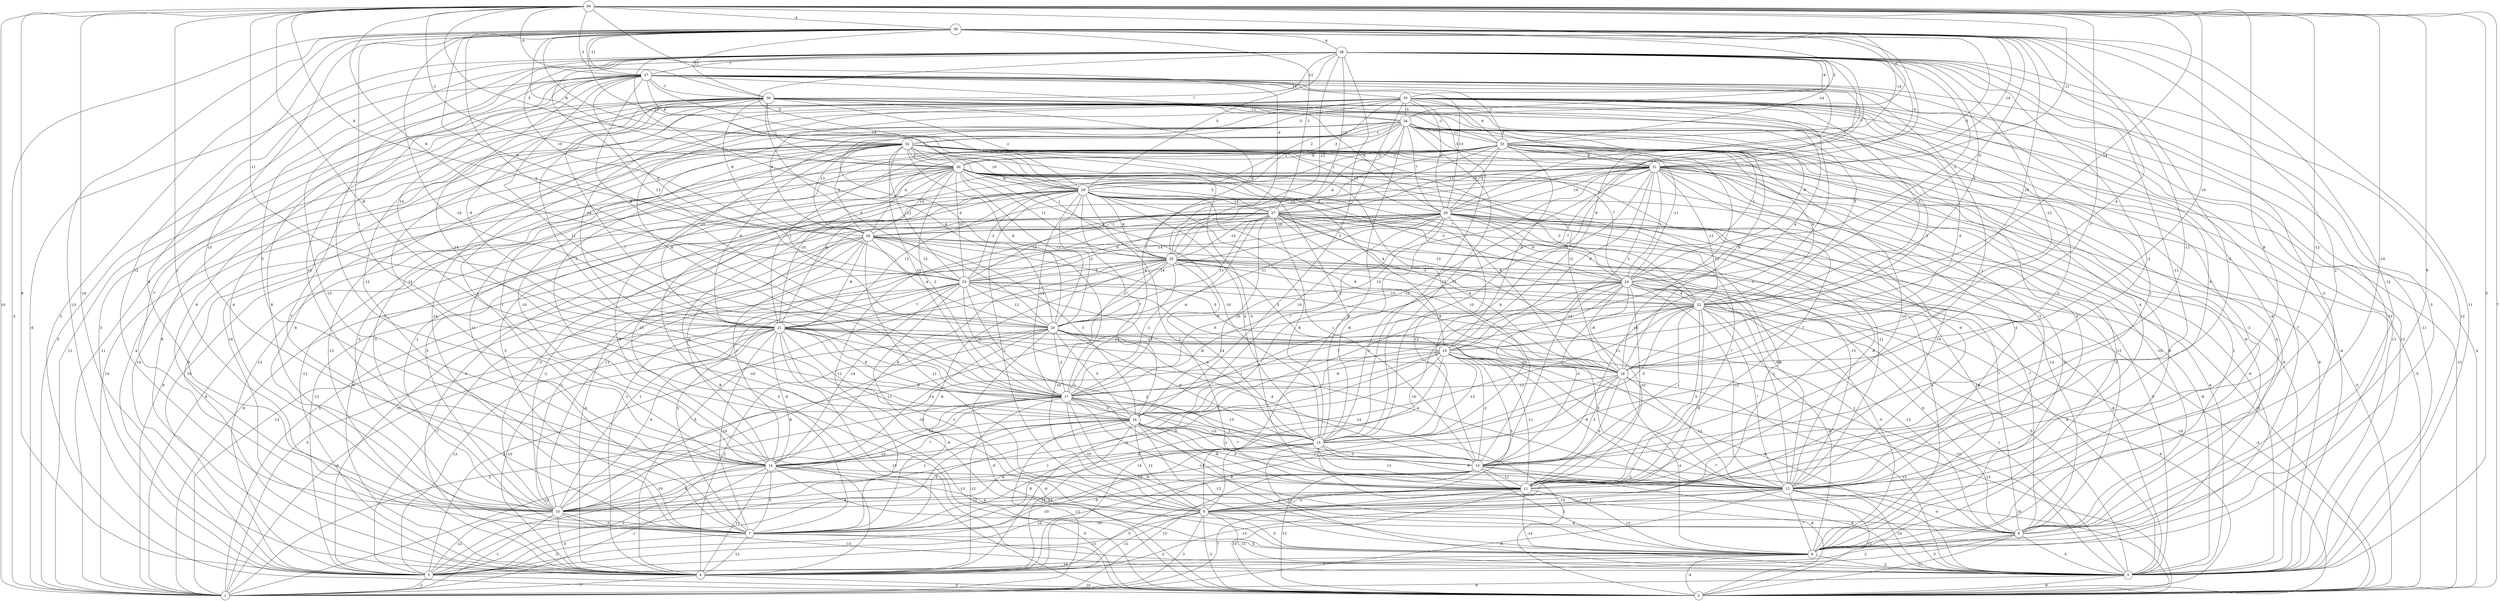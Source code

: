 graph { 
	 fontname="Helvetica,Arial,sans-serif" 
	 node [shape = circle]; 
	 40 -- 1 [label = "10"];
	 40 -- 2 [label = "7"];
	 40 -- 3 [label = "5"];
	 40 -- 4 [label = "-14"];
	 40 -- 5 [label = "9"];
	 40 -- 7 [label = "1"];
	 40 -- 8 [label = "9"];
	 40 -- 9 [label = "-14"];
	 40 -- 11 [label = "8"];
	 40 -- 12 [label = "-12"];
	 40 -- 15 [label = "-7"];
	 40 -- 17 [label = "-8"];
	 40 -- 18 [label = "10"];
	 40 -- 21 [label = "-11"];
	 40 -- 22 [label = "14"];
	 40 -- 23 [label = "8"];
	 40 -- 25 [label = "-4"];
	 40 -- 26 [label = "8"];
	 40 -- 29 [label = "5"];
	 40 -- 30 [label = "-1"];
	 40 -- 31 [label = "-11"];
	 40 -- 34 [label = "6"];
	 40 -- 36 [label = "3"];
	 40 -- 37 [label = "-5"];
	 40 -- 39 [label = "-4"];
	 39 -- 1 [label = "-3"];
	 39 -- 2 [label = "3"];
	 39 -- 3 [label = "11"];
	 39 -- 5 [label = "-13"];
	 39 -- 8 [label = "12"];
	 39 -- 9 [label = "2"];
	 39 -- 10 [label = "12"];
	 39 -- 11 [label = "-2"];
	 39 -- 13 [label = "-11"];
	 39 -- 14 [label = "13"];
	 39 -- 15 [label = "-7"];
	 39 -- 16 [label = "1"];
	 39 -- 17 [label = "-10"];
	 39 -- 18 [label = "-4"];
	 39 -- 19 [label = "10"];
	 39 -- 20 [label = "-2"];
	 39 -- 23 [label = "-3"];
	 39 -- 24 [label = "-5"];
	 39 -- 27 [label = "-1"];
	 39 -- 28 [label = "-3"];
	 39 -- 29 [label = "13"];
	 39 -- 30 [label = "-8"];
	 39 -- 31 [label = "-14"];
	 39 -- 32 [label = "-7"];
	 39 -- 33 [label = "-14"];
	 39 -- 34 [label = "2"];
	 39 -- 36 [label = "11"];
	 39 -- 37 [label = "-11"];
	 39 -- 38 [label = "-4"];
	 38 -- 1 [label = "-6"];
	 38 -- 3 [label = "12"];
	 38 -- 4 [label = "-3"];
	 38 -- 6 [label = "3"];
	 38 -- 7 [label = "-13"];
	 38 -- 8 [label = "-3"];
	 38 -- 10 [label = "9"];
	 38 -- 11 [label = "-11"];
	 38 -- 13 [label = "-2"];
	 38 -- 14 [label = "5"];
	 38 -- 15 [label = "10"];
	 38 -- 16 [label = "3"];
	 38 -- 17 [label = "4"];
	 38 -- 18 [label = "-12"];
	 38 -- 20 [label = "13"];
	 38 -- 22 [label = "5"];
	 38 -- 24 [label = "-5"];
	 38 -- 25 [label = "-12"];
	 38 -- 26 [label = "10"];
	 38 -- 27 [label = "-12"];
	 38 -- 28 [label = "1"];
	 38 -- 29 [label = "5"];
	 38 -- 30 [label = "-5"];
	 38 -- 31 [label = "-5"];
	 38 -- 33 [label = "-14"];
	 38 -- 35 [label = "-9"];
	 38 -- 36 [label = "-12"];
	 38 -- 37 [label = "7"];
	 37 -- 1 [label = "5"];
	 37 -- 3 [label = "-11"];
	 37 -- 5 [label = "3"];
	 37 -- 6 [label = "-13"];
	 37 -- 7 [label = "8"];
	 37 -- 10 [label = "-7"];
	 37 -- 12 [label = "-5"];
	 37 -- 13 [label = "-1"];
	 37 -- 14 [label = "13"];
	 37 -- 16 [label = "14"];
	 37 -- 17 [label = "11"];
	 37 -- 19 [label = "8"];
	 37 -- 20 [label = "8"];
	 37 -- 21 [label = "14"];
	 37 -- 23 [label = "-4"];
	 37 -- 28 [label = "13"];
	 37 -- 29 [label = "13"];
	 37 -- 31 [label = "-7"];
	 37 -- 32 [label = "6"];
	 37 -- 33 [label = "-1"];
	 37 -- 34 [label = "7"];
	 37 -- 35 [label = "-14"];
	 37 -- 36 [label = "-7"];
	 36 -- 1 [label = "11"];
	 36 -- 3 [label = "11"];
	 36 -- 4 [label = "8"];
	 36 -- 6 [label = "-3"];
	 36 -- 7 [label = "7"];
	 36 -- 10 [label = "-8"];
	 36 -- 11 [label = "-2"];
	 36 -- 14 [label = "-12"];
	 36 -- 16 [label = "5"];
	 36 -- 17 [label = "-7"];
	 36 -- 18 [label = "2"];
	 36 -- 20 [label = "-5"];
	 36 -- 21 [label = "-9"];
	 36 -- 22 [label = "5"];
	 36 -- 24 [label = "-9"];
	 36 -- 25 [label = "-9"];
	 36 -- 26 [label = "-8"];
	 36 -- 28 [label = "5"];
	 36 -- 29 [label = "-1"];
	 36 -- 30 [label = "1"];
	 36 -- 31 [label = "-5"];
	 36 -- 33 [label = "-1"];
	 36 -- 34 [label = "-12"];
	 35 -- 1 [label = "11"];
	 35 -- 2 [label = "4"];
	 35 -- 3 [label = "12"];
	 35 -- 4 [label = "10"];
	 35 -- 6 [label = "-7"];
	 35 -- 7 [label = "-14"];
	 35 -- 8 [label = "-8"];
	 35 -- 10 [label = "-4"];
	 35 -- 11 [label = "1"];
	 35 -- 13 [label = "3"];
	 35 -- 14 [label = "14"];
	 35 -- 15 [label = "7"];
	 35 -- 17 [label = "6"];
	 35 -- 18 [label = "-5"];
	 35 -- 19 [label = "4"];
	 35 -- 20 [label = "6"];
	 35 -- 21 [label = "-14"];
	 35 -- 22 [label = "-3"];
	 35 -- 26 [label = "9"];
	 35 -- 27 [label = "-2"];
	 35 -- 28 [label = "8"];
	 35 -- 29 [label = "2"];
	 35 -- 32 [label = "-3"];
	 35 -- 33 [label = "9"];
	 35 -- 34 [label = "-5"];
	 34 -- 2 [label = "-13"];
	 34 -- 3 [label = "-4"];
	 34 -- 4 [label = "-12"];
	 34 -- 5 [label = "-4"];
	 34 -- 6 [label = "4"];
	 34 -- 7 [label = "11"];
	 34 -- 9 [label = "8"];
	 34 -- 12 [label = "4"];
	 34 -- 14 [label = "1"];
	 34 -- 15 [label = "-11"];
	 34 -- 18 [label = "8"];
	 34 -- 21 [label = "-10"];
	 34 -- 24 [label = "-1"];
	 34 -- 25 [label = "-4"];
	 34 -- 26 [label = "13"];
	 34 -- 28 [label = "7"];
	 34 -- 29 [label = "1"];
	 34 -- 30 [label = "-3"];
	 34 -- 31 [label = "3"];
	 34 -- 32 [label = "1"];
	 34 -- 33 [label = "11"];
	 33 -- 2 [label = "-5"];
	 33 -- 3 [label = "8"];
	 33 -- 5 [label = "13"];
	 33 -- 6 [label = "1"];
	 33 -- 7 [label = "-9"];
	 33 -- 8 [label = "-6"];
	 33 -- 11 [label = "-10"];
	 33 -- 12 [label = "5"];
	 33 -- 14 [label = "-10"];
	 33 -- 17 [label = "-4"];
	 33 -- 18 [label = "13"];
	 33 -- 19 [label = "-5"];
	 33 -- 21 [label = "1"];
	 33 -- 22 [label = "6"];
	 33 -- 24 [label = "-11"];
	 33 -- 25 [label = "-3"];
	 33 -- 26 [label = "4"];
	 33 -- 27 [label = "13"];
	 33 -- 28 [label = "-5"];
	 33 -- 29 [label = "-1"];
	 33 -- 30 [label = "-9"];
	 33 -- 31 [label = "6"];
	 32 -- 1 [label = "14"];
	 32 -- 2 [label = "-10"];
	 32 -- 3 [label = "-8"];
	 32 -- 4 [label = "9"];
	 32 -- 5 [label = "14"];
	 32 -- 6 [label = "6"];
	 32 -- 7 [label = "-5"];
	 32 -- 10 [label = "-6"];
	 32 -- 11 [label = "-5"];
	 32 -- 12 [label = "3"];
	 32 -- 13 [label = "10"];
	 32 -- 14 [label = "1"];
	 32 -- 15 [label = "-3"];
	 32 -- 17 [label = "10"];
	 32 -- 18 [label = "12"];
	 32 -- 20 [label = "8"];
	 32 -- 21 [label = "9"];
	 32 -- 23 [label = "-12"];
	 32 -- 24 [label = "7"];
	 32 -- 25 [label = "1"];
	 32 -- 26 [label = "2"];
	 32 -- 28 [label = "13"];
	 32 -- 29 [label = "10"];
	 32 -- 30 [label = "3"];
	 32 -- 31 [label = "-1"];
	 31 -- 2 [label = "-5"];
	 31 -- 3 [label = "-6"];
	 31 -- 4 [label = "4"];
	 31 -- 6 [label = "-3"];
	 31 -- 8 [label = "-10"];
	 31 -- 9 [label = "-10"];
	 31 -- 10 [label = "-1"];
	 31 -- 11 [label = "7"];
	 31 -- 12 [label = "4"];
	 31 -- 13 [label = "-14"];
	 31 -- 15 [label = "8"];
	 31 -- 16 [label = "-12"];
	 31 -- 17 [label = "13"];
	 31 -- 19 [label = "-6"];
	 31 -- 21 [label = "6"];
	 31 -- 22 [label = "13"];
	 31 -- 23 [label = "1"];
	 31 -- 24 [label = "1"];
	 31 -- 26 [label = "-10"];
	 31 -- 28 [label = "-14"];
	 31 -- 29 [label = "-10"];
	 30 -- 1 [label = "8"];
	 30 -- 2 [label = "-8"];
	 30 -- 4 [label = "-11"];
	 30 -- 5 [label = "10"];
	 30 -- 6 [label = "-3"];
	 30 -- 7 [label = "5"];
	 30 -- 8 [label = "-13"];
	 30 -- 10 [label = "-3"];
	 30 -- 12 [label = "-9"];
	 30 -- 15 [label = "-10"];
	 30 -- 17 [label = "2"];
	 30 -- 18 [label = "-9"];
	 30 -- 19 [label = "-4"];
	 30 -- 20 [label = "-11"];
	 30 -- 21 [label = "-10"];
	 30 -- 22 [label = "-3"];
	 30 -- 23 [label = "10"];
	 30 -- 24 [label = "7"];
	 30 -- 25 [label = "11"];
	 30 -- 26 [label = "14"];
	 30 -- 27 [label = "3"];
	 30 -- 29 [label = "-8"];
	 29 -- 1 [label = "6"];
	 29 -- 2 [label = "5"];
	 29 -- 3 [label = "6"];
	 29 -- 4 [label = "9"];
	 29 -- 8 [label = "-12"];
	 29 -- 9 [label = "1"];
	 29 -- 10 [label = "3"];
	 29 -- 11 [label = "1"];
	 29 -- 12 [label = "-11"];
	 29 -- 13 [label = "1"];
	 29 -- 14 [label = "13"];
	 29 -- 15 [label = "4"];
	 29 -- 16 [label = "7"];
	 29 -- 17 [label = "-14"];
	 29 -- 18 [label = "6"];
	 29 -- 20 [label = "-2"];
	 29 -- 21 [label = "12"];
	 29 -- 23 [label = "-2"];
	 29 -- 24 [label = "3"];
	 29 -- 25 [label = "9"];
	 29 -- 27 [label = "-14"];
	 28 -- 1 [label = "5"];
	 28 -- 3 [label = "-5"];
	 28 -- 4 [label = "-1"];
	 28 -- 5 [label = "-12"];
	 28 -- 6 [label = "14"];
	 28 -- 8 [label = "7"];
	 28 -- 9 [label = "8"];
	 28 -- 10 [label = "-11"];
	 28 -- 11 [label = "7"];
	 28 -- 12 [label = "-8"];
	 28 -- 13 [label = "12"];
	 28 -- 15 [label = "-8"];
	 28 -- 16 [label = "-7"];
	 28 -- 17 [label = "10"];
	 28 -- 20 [label = "-11"];
	 28 -- 21 [label = "-14"];
	 28 -- 22 [label = "2"];
	 28 -- 23 [label = "-14"];
	 28 -- 24 [label = "9"];
	 28 -- 26 [label = "-10"];
	 27 -- 1 [label = "-9"];
	 27 -- 2 [label = "13"];
	 27 -- 3 [label = "-8"];
	 27 -- 6 [label = "1"];
	 27 -- 7 [label = "-12"];
	 27 -- 8 [label = "-7"];
	 27 -- 10 [label = "-3"];
	 27 -- 11 [label = "11"];
	 27 -- 12 [label = "-13"];
	 27 -- 14 [label = "-6"];
	 27 -- 15 [label = "-8"];
	 27 -- 16 [label = "10"];
	 27 -- 17 [label = "-4"];
	 27 -- 18 [label = "4"];
	 27 -- 20 [label = "11"];
	 27 -- 22 [label = "-12"];
	 27 -- 23 [label = "-5"];
	 27 -- 25 [label = "-10"];
	 27 -- 26 [label = "-1"];
	 26 -- 1 [label = "-12"];
	 26 -- 3 [label = "-8"];
	 26 -- 4 [label = "-6"];
	 26 -- 5 [label = "-10"];
	 26 -- 9 [label = "-11"];
	 26 -- 10 [label = "-2"];
	 26 -- 12 [label = "-8"];
	 26 -- 14 [label = "1"];
	 26 -- 16 [label = "3"];
	 26 -- 18 [label = "-5"];
	 26 -- 20 [label = "-4"];
	 26 -- 21 [label = "-8"];
	 26 -- 23 [label = "12"];
	 26 -- 25 [label = "13"];
	 25 -- 2 [label = "-10"];
	 25 -- 3 [label = "6"];
	 25 -- 4 [label = "-5"];
	 25 -- 7 [label = "-6"];
	 25 -- 9 [label = "-10"];
	 25 -- 10 [label = "2"];
	 25 -- 12 [label = "-1"];
	 25 -- 14 [label = "8"];
	 25 -- 15 [label = "14"];
	 25 -- 17 [label = "-1"];
	 25 -- 18 [label = "9"];
	 25 -- 19 [label = "3"];
	 25 -- 20 [label = "-2"];
	 25 -- 22 [label = "12"];
	 25 -- 23 [label = "-5"];
	 25 -- 24 [label = "-3"];
	 24 -- 1 [label = "5"];
	 24 -- 2 [label = "-4"];
	 24 -- 3 [label = "-5"];
	 24 -- 6 [label = "-5"];
	 24 -- 8 [label = "9"];
	 24 -- 9 [label = "-10"];
	 24 -- 10 [label = "-11"];
	 24 -- 11 [label = "-10"];
	 24 -- 12 [label = "-12"];
	 24 -- 13 [label = "-3"];
	 24 -- 14 [label = "1"];
	 24 -- 15 [label = "5"];
	 24 -- 16 [label = "3"];
	 24 -- 18 [label = "-8"];
	 24 -- 22 [label = "-4"];
	 23 -- 5 [label = "-7"];
	 23 -- 6 [label = "-13"];
	 23 -- 7 [label = "5"];
	 23 -- 8 [label = "1"];
	 23 -- 10 [label = "1"];
	 23 -- 11 [label = "-3"];
	 23 -- 14 [label = "14"];
	 23 -- 15 [label = "-4"];
	 23 -- 17 [label = "10"];
	 23 -- 18 [label = "-5"];
	 23 -- 20 [label = "12"];
	 23 -- 21 [label = "7"];
	 23 -- 22 [label = "-13"];
	 22 -- 2 [label = "6"];
	 22 -- 3 [label = "1"];
	 22 -- 4 [label = "-2"];
	 22 -- 6 [label = "-9"];
	 22 -- 7 [label = "14"];
	 22 -- 8 [label = "-13"];
	 22 -- 9 [label = "-9"];
	 22 -- 11 [label = "3"];
	 22 -- 12 [label = "7"];
	 22 -- 13 [label = "-1"];
	 22 -- 15 [label = "-3"];
	 22 -- 17 [label = "-7"];
	 22 -- 19 [label = "14"];
	 22 -- 20 [label = "-9"];
	 21 -- 1 [label = "-4"];
	 21 -- 2 [label = "-13"];
	 21 -- 3 [label = "-4"];
	 21 -- 4 [label = "-10"];
	 21 -- 5 [label = "13"];
	 21 -- 6 [label = "-9"];
	 21 -- 7 [label = "-10"];
	 21 -- 9 [label = "2"];
	 21 -- 10 [label = "6"];
	 21 -- 12 [label = "-4"];
	 21 -- 13 [label = "2"];
	 21 -- 14 [label = "-6"];
	 21 -- 15 [label = "-9"];
	 21 -- 17 [label = "9"];
	 21 -- 18 [label = "-8"];
	 21 -- 19 [label = "11"];
	 20 -- 2 [label = "-5"];
	 20 -- 3 [label = "-10"];
	 20 -- 4 [label = "2"];
	 20 -- 5 [label = "3"];
	 20 -- 10 [label = "-9"];
	 20 -- 12 [label = "2"];
	 20 -- 13 [label = "-4"];
	 20 -- 14 [label = "-14"];
	 20 -- 15 [label = "-9"];
	 20 -- 16 [label = "5"];
	 20 -- 17 [label = "-2"];
	 20 -- 19 [label = "-13"];
	 19 -- 1 [label = "2"];
	 19 -- 2 [label = "-13"];
	 19 -- 3 [label = "-7"];
	 19 -- 4 [label = "10"];
	 19 -- 5 [label = "1"];
	 19 -- 9 [label = "5"];
	 19 -- 10 [label = "-9"];
	 19 -- 11 [label = "-11"];
	 19 -- 12 [label = "-8"];
	 19 -- 13 [label = "-2"];
	 19 -- 14 [label = "3"];
	 19 -- 15 [label = "-13"];
	 19 -- 17 [label = "-6"];
	 19 -- 18 [label = "-2"];
	 18 -- 3 [label = "-12"];
	 18 -- 4 [label = "6"];
	 18 -- 6 [label = "4"];
	 18 -- 7 [label = "-11"];
	 18 -- 11 [label = "6"];
	 18 -- 12 [label = "-12"];
	 18 -- 13 [label = "3"];
	 18 -- 17 [label = "-13"];
	 17 -- 1 [label = "-12"];
	 17 -- 2 [label = "-14"];
	 17 -- 4 [label = "-12"];
	 17 -- 5 [label = "4"];
	 17 -- 6 [label = "-9"];
	 17 -- 8 [label = "-14"];
	 17 -- 9 [label = "-10"];
	 17 -- 10 [label = "-10"];
	 17 -- 12 [label = "-7"];
	 17 -- 13 [label = "2"];
	 17 -- 14 [label = "13"];
	 17 -- 15 [label = "-13"];
	 17 -- 16 [label = "5"];
	 16 -- 1 [label = "-11"];
	 16 -- 2 [label = "10"];
	 16 -- 3 [label = "-2"];
	 16 -- 4 [label = "10"];
	 16 -- 5 [label = "-9"];
	 16 -- 6 [label = "-12"];
	 16 -- 7 [label = "3"];
	 16 -- 9 [label = "12"];
	 16 -- 10 [label = "1"];
	 16 -- 11 [label = "-8"];
	 16 -- 12 [label = "3"];
	 16 -- 13 [label = "-2"];
	 16 -- 14 [label = "7"];
	 16 -- 15 [label = "-13"];
	 15 -- 2 [label = "-8"];
	 15 -- 5 [label = "-10"];
	 15 -- 6 [label = "13"];
	 15 -- 7 [label = "8"];
	 15 -- 10 [label = "-4"];
	 15 -- 11 [label = "13"];
	 15 -- 12 [label = "9"];
	 15 -- 13 [label = "-3"];
	 15 -- 14 [label = "-6"];
	 14 -- 1 [label = "-1"];
	 14 -- 2 [label = "-5"];
	 14 -- 4 [label = "11"];
	 14 -- 5 [label = "-1"];
	 14 -- 7 [label = "5"];
	 14 -- 8 [label = "-4"];
	 14 -- 9 [label = "-6"];
	 14 -- 10 [label = "-10"];
	 14 -- 11 [label = "12"];
	 13 -- 1 [label = "13"];
	 13 -- 2 [label = "13"];
	 13 -- 3 [label = "9"];
	 13 -- 5 [label = "10"];
	 13 -- 6 [label = "2"];
	 13 -- 7 [label = "-9"];
	 13 -- 10 [label = "-13"];
	 13 -- 11 [label = "11"];
	 13 -- 12 [label = "-2"];
	 12 -- 1 [label = "-9"];
	 12 -- 2 [label = "12"];
	 12 -- 3 [label = "-10"];
	 12 -- 4 [label = "-13"];
	 12 -- 6 [label = "-7"];
	 12 -- 8 [label = "-4"];
	 12 -- 9 [label = "-1"];
	 12 -- 10 [label = "-13"];
	 11 -- 1 [label = "7"];
	 11 -- 2 [label = "10"];
	 11 -- 3 [label = "-14"];
	 11 -- 4 [label = "-5"];
	 11 -- 6 [label = "12"];
	 11 -- 9 [label = "-3"];
	 11 -- 10 [label = "12"];
	 10 -- 1 [label = "-1"];
	 10 -- 3 [label = "-13"];
	 10 -- 4 [label = "-3"];
	 10 -- 5 [label = "-12"];
	 10 -- 7 [label = "-3"];
	 9 -- 1 [label = "3"];
	 9 -- 2 [label = "-2"];
	 9 -- 3 [label = "-13"];
	 9 -- 4 [label = "-11"];
	 9 -- 5 [label = "-11"];
	 9 -- 6 [label = "5"];
	 9 -- 7 [label = "-10"];
	 9 -- 8 [label = "6"];
	 8 -- 2 [label = "-11"];
	 8 -- 3 [label = "-5"];
	 8 -- 4 [label = "-5"];
	 8 -- 5 [label = "2"];
	 7 -- 3 [label = "-2"];
	 7 -- 4 [label = "12"];
	 7 -- 5 [label = "-3"];
	 7 -- 6 [label = "5"];
	 6 -- 2 [label = "-4"];
	 6 -- 3 [label = "2"];
	 6 -- 4 [label = "7"];
	 6 -- 5 [label = "10"];
	 5 -- 1 [label = "-2"];
	 5 -- 2 [label = "-5"];
	 4 -- 1 [label = "-7"];
	 4 -- 2 [label = "10"];
	 3 -- 1 [label = "9"];
	 3 -- 2 [label = "-9"];
	 1;
	 2;
	 3;
	 4;
	 5;
	 6;
	 7;
	 8;
	 9;
	 10;
	 11;
	 12;
	 13;
	 14;
	 15;
	 16;
	 17;
	 18;
	 19;
	 20;
	 21;
	 22;
	 23;
	 24;
	 25;
	 26;
	 27;
	 28;
	 29;
	 30;
	 31;
	 32;
	 33;
	 34;
	 35;
	 36;
	 37;
	 38;
	 39;
	 40;
}
